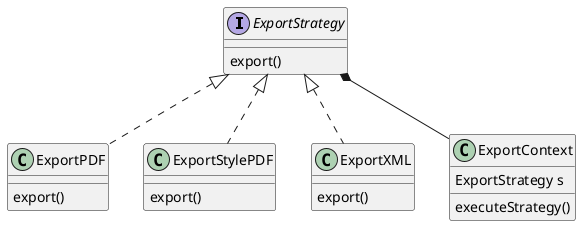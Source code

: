 @startuml us025_design_pattern.png

interface ExportStrategy {
    export()
}

class ExportPDF {
    export()
}

class ExportStylePDF {
    export()
}

class ExportXML {
    export()
}

class ExportContext {
    ExportStrategy s
    executeStrategy()
}

ExportStrategy <|.. ExportPDF
ExportStrategy <|.. ExportStylePDF
ExportStrategy <|.. ExportXML
ExportStrategy *-- ExportContext

@enduml us025_design_pattern.png
